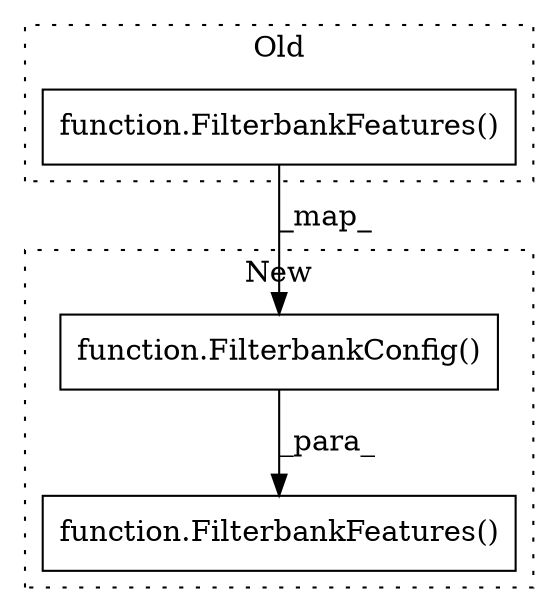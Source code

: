 digraph G {
subgraph cluster0 {
1 [label="function.FilterbankFeatures()" a="75" s="10351" l="28" shape="box"];
label = "Old";
style="dotted";
}
subgraph cluster1 {
2 [label="function.FilterbankConfig()" a="75" s="10410" l="26" shape="box"];
3 [label="function.FilterbankFeatures()" a="75" s="10391,10436" l="19,1" shape="box"];
label = "New";
style="dotted";
}
1 -> 2 [label="_map_"];
2 -> 3 [label="_para_"];
}